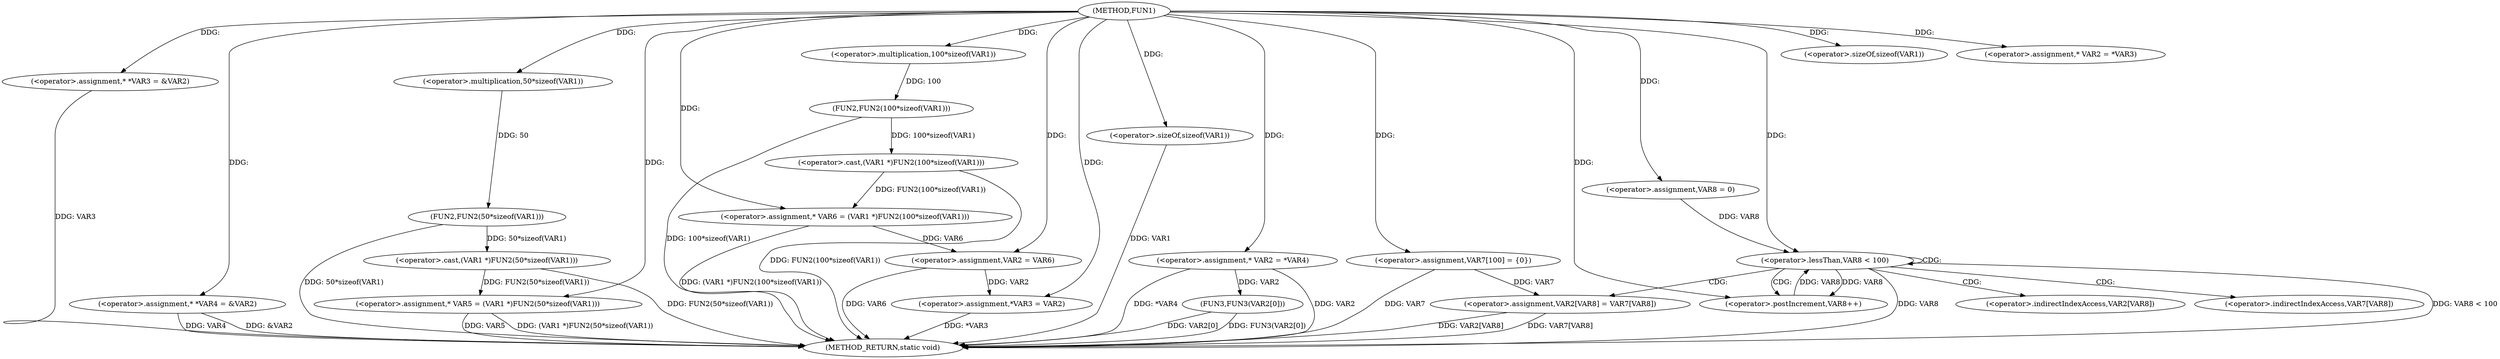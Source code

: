 digraph FUN1 {  
"1000100" [label = "(METHOD,FUN1)" ]
"1000179" [label = "(METHOD_RETURN,static void)" ]
"1000104" [label = "(<operator>.assignment,* *VAR3 = &VAR2)" ]
"1000109" [label = "(<operator>.assignment,* *VAR4 = &VAR2)" ]
"1000114" [label = "(<operator>.assignment,* VAR5 = (VAR1 *)FUN2(50*sizeof(VAR1)))" ]
"1000116" [label = "(<operator>.cast,(VAR1 *)FUN2(50*sizeof(VAR1)))" ]
"1000118" [label = "(FUN2,FUN2(50*sizeof(VAR1)))" ]
"1000119" [label = "(<operator>.multiplication,50*sizeof(VAR1))" ]
"1000121" [label = "(<operator>.sizeOf,sizeof(VAR1))" ]
"1000124" [label = "(<operator>.assignment,* VAR6 = (VAR1 *)FUN2(100*sizeof(VAR1)))" ]
"1000126" [label = "(<operator>.cast,(VAR1 *)FUN2(100*sizeof(VAR1)))" ]
"1000128" [label = "(FUN2,FUN2(100*sizeof(VAR1)))" ]
"1000129" [label = "(<operator>.multiplication,100*sizeof(VAR1))" ]
"1000131" [label = "(<operator>.sizeOf,sizeof(VAR1))" ]
"1000135" [label = "(<operator>.assignment,* VAR2 = *VAR3)" ]
"1000139" [label = "(<operator>.assignment,VAR2 = VAR6)" ]
"1000142" [label = "(<operator>.assignment,*VAR3 = VAR2)" ]
"1000148" [label = "(<operator>.assignment,* VAR2 = *VAR4)" ]
"1000154" [label = "(<operator>.assignment,VAR7[100] = {0})" ]
"1000159" [label = "(<operator>.assignment,VAR8 = 0)" ]
"1000162" [label = "(<operator>.lessThan,VAR8 < 100)" ]
"1000165" [label = "(<operator>.postIncrement,VAR8++)" ]
"1000168" [label = "(<operator>.assignment,VAR2[VAR8] = VAR7[VAR8])" ]
"1000175" [label = "(FUN3,FUN3(VAR2[0]))" ]
"1000169" [label = "(<operator>.indirectIndexAccess,VAR2[VAR8])" ]
"1000172" [label = "(<operator>.indirectIndexAccess,VAR7[VAR8])" ]
  "1000168" -> "1000179"  [ label = "DDG: VAR2[VAR8]"] 
  "1000104" -> "1000179"  [ label = "DDG: VAR3"] 
  "1000114" -> "1000179"  [ label = "DDG: VAR5"] 
  "1000116" -> "1000179"  [ label = "DDG: FUN2(50*sizeof(VAR1))"] 
  "1000142" -> "1000179"  [ label = "DDG: *VAR3"] 
  "1000148" -> "1000179"  [ label = "DDG: *VAR4"] 
  "1000126" -> "1000179"  [ label = "DDG: FUN2(100*sizeof(VAR1))"] 
  "1000118" -> "1000179"  [ label = "DDG: 50*sizeof(VAR1)"] 
  "1000124" -> "1000179"  [ label = "DDG: (VAR1 *)FUN2(100*sizeof(VAR1))"] 
  "1000168" -> "1000179"  [ label = "DDG: VAR7[VAR8]"] 
  "1000131" -> "1000179"  [ label = "DDG: VAR1"] 
  "1000139" -> "1000179"  [ label = "DDG: VAR6"] 
  "1000128" -> "1000179"  [ label = "DDG: 100*sizeof(VAR1)"] 
  "1000154" -> "1000179"  [ label = "DDG: VAR7"] 
  "1000148" -> "1000179"  [ label = "DDG: VAR2"] 
  "1000175" -> "1000179"  [ label = "DDG: VAR2[0]"] 
  "1000109" -> "1000179"  [ label = "DDG: VAR4"] 
  "1000162" -> "1000179"  [ label = "DDG: VAR8"] 
  "1000162" -> "1000179"  [ label = "DDG: VAR8 < 100"] 
  "1000109" -> "1000179"  [ label = "DDG: &VAR2"] 
  "1000114" -> "1000179"  [ label = "DDG: (VAR1 *)FUN2(50*sizeof(VAR1))"] 
  "1000175" -> "1000179"  [ label = "DDG: FUN3(VAR2[0])"] 
  "1000100" -> "1000104"  [ label = "DDG: "] 
  "1000100" -> "1000109"  [ label = "DDG: "] 
  "1000116" -> "1000114"  [ label = "DDG: FUN2(50*sizeof(VAR1))"] 
  "1000100" -> "1000114"  [ label = "DDG: "] 
  "1000118" -> "1000116"  [ label = "DDG: 50*sizeof(VAR1)"] 
  "1000119" -> "1000118"  [ label = "DDG: 50"] 
  "1000100" -> "1000119"  [ label = "DDG: "] 
  "1000100" -> "1000121"  [ label = "DDG: "] 
  "1000126" -> "1000124"  [ label = "DDG: FUN2(100*sizeof(VAR1))"] 
  "1000100" -> "1000124"  [ label = "DDG: "] 
  "1000128" -> "1000126"  [ label = "DDG: 100*sizeof(VAR1)"] 
  "1000129" -> "1000128"  [ label = "DDG: 100"] 
  "1000100" -> "1000129"  [ label = "DDG: "] 
  "1000100" -> "1000131"  [ label = "DDG: "] 
  "1000100" -> "1000135"  [ label = "DDG: "] 
  "1000124" -> "1000139"  [ label = "DDG: VAR6"] 
  "1000100" -> "1000139"  [ label = "DDG: "] 
  "1000139" -> "1000142"  [ label = "DDG: VAR2"] 
  "1000100" -> "1000142"  [ label = "DDG: "] 
  "1000100" -> "1000148"  [ label = "DDG: "] 
  "1000100" -> "1000154"  [ label = "DDG: "] 
  "1000100" -> "1000159"  [ label = "DDG: "] 
  "1000159" -> "1000162"  [ label = "DDG: VAR8"] 
  "1000165" -> "1000162"  [ label = "DDG: VAR8"] 
  "1000100" -> "1000162"  [ label = "DDG: "] 
  "1000162" -> "1000165"  [ label = "DDG: VAR8"] 
  "1000100" -> "1000165"  [ label = "DDG: "] 
  "1000154" -> "1000168"  [ label = "DDG: VAR7"] 
  "1000148" -> "1000175"  [ label = "DDG: VAR2"] 
  "1000162" -> "1000168"  [ label = "CDG: "] 
  "1000162" -> "1000162"  [ label = "CDG: "] 
  "1000162" -> "1000165"  [ label = "CDG: "] 
  "1000162" -> "1000172"  [ label = "CDG: "] 
  "1000162" -> "1000169"  [ label = "CDG: "] 
}
